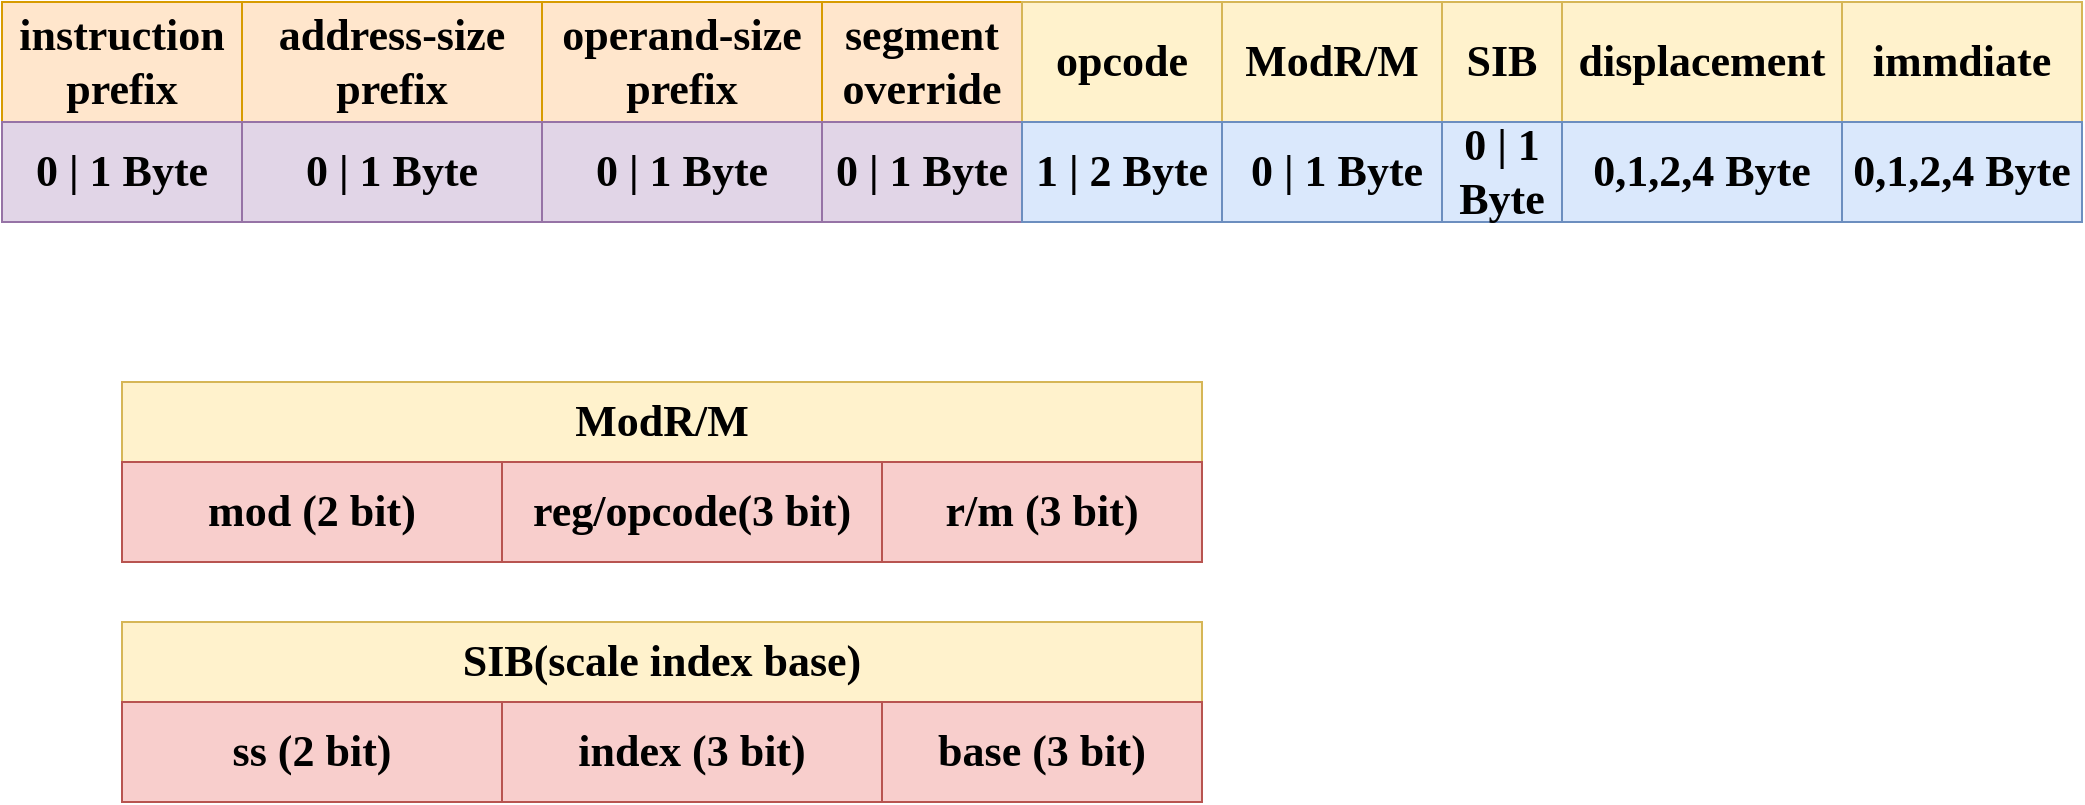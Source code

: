 <mxfile version="14.5.1" type="device"><diagram id="HHKNbrYyO48zTesCmUBh" name="第 1 页"><mxGraphModel dx="1024" dy="584" grid="1" gridSize="10" guides="1" tooltips="1" connect="1" arrows="1" fold="1" page="1" pageScale="1" pageWidth="827" pageHeight="1169" math="0" shadow="0"><root><mxCell id="0"/><mxCell id="1" parent="0"/><mxCell id="BdkCUJGPKyhjvpH4rHri-1" value="&lt;b style=&quot;font-size: 22px&quot;&gt;&lt;font face=&quot;Comic Sans MS&quot; style=&quot;font-size: 22px&quot;&gt;instruction&lt;br&gt;prefix&lt;/font&gt;&lt;/b&gt;" style="rounded=0;whiteSpace=wrap;html=1;fillColor=#ffe6cc;strokeColor=#d79b00;" vertex="1" parent="1"><mxGeometry x="80" y="200" width="120" height="60" as="geometry"/></mxCell><mxCell id="BdkCUJGPKyhjvpH4rHri-2" value="&lt;b style=&quot;font-size: 22px&quot;&gt;&lt;font face=&quot;Comic Sans MS&quot; style=&quot;font-size: 22px&quot;&gt;address-size&lt;br&gt;prefix&lt;/font&gt;&lt;/b&gt;" style="rounded=0;whiteSpace=wrap;html=1;fillColor=#ffe6cc;strokeColor=#d79b00;" vertex="1" parent="1"><mxGeometry x="200" y="200" width="150" height="60" as="geometry"/></mxCell><mxCell id="BdkCUJGPKyhjvpH4rHri-3" value="&lt;b style=&quot;font-size: 22px&quot;&gt;&lt;font face=&quot;Comic Sans MS&quot; style=&quot;font-size: 22px&quot;&gt;operand-size&lt;br&gt;prefix&lt;/font&gt;&lt;/b&gt;" style="rounded=0;whiteSpace=wrap;html=1;fillColor=#ffe6cc;strokeColor=#d79b00;" vertex="1" parent="1"><mxGeometry x="350" y="200" width="140" height="60" as="geometry"/></mxCell><mxCell id="BdkCUJGPKyhjvpH4rHri-4" value="&lt;b style=&quot;font-size: 22px&quot;&gt;&lt;font face=&quot;Comic Sans MS&quot; style=&quot;font-size: 22px&quot;&gt;segment&lt;br&gt;override&lt;br&gt;&lt;/font&gt;&lt;/b&gt;" style="rounded=0;whiteSpace=wrap;html=1;fillColor=#ffe6cc;strokeColor=#d79b00;" vertex="1" parent="1"><mxGeometry x="490" y="200" width="100" height="60" as="geometry"/></mxCell><mxCell id="BdkCUJGPKyhjvpH4rHri-5" value="&lt;font face=&quot;Comic Sans MS&quot;&gt;&lt;span style=&quot;font-size: 22px&quot;&gt;&lt;b&gt;SIB&lt;/b&gt;&lt;/span&gt;&lt;/font&gt;" style="rounded=0;whiteSpace=wrap;html=1;fillColor=#fff2cc;strokeColor=#d6b656;" vertex="1" parent="1"><mxGeometry x="800" y="200" width="60" height="60" as="geometry"/></mxCell><mxCell id="BdkCUJGPKyhjvpH4rHri-6" value="&lt;font face=&quot;Comic Sans MS&quot;&gt;&lt;span style=&quot;font-size: 22px&quot;&gt;&lt;b&gt;ModR/M&lt;/b&gt;&lt;/span&gt;&lt;/font&gt;" style="rounded=0;whiteSpace=wrap;html=1;fillColor=#fff2cc;strokeColor=#d6b656;" vertex="1" parent="1"><mxGeometry x="690" y="200" width="110" height="60" as="geometry"/></mxCell><mxCell id="BdkCUJGPKyhjvpH4rHri-7" value="&lt;font face=&quot;Comic Sans MS&quot;&gt;&lt;span style=&quot;font-size: 22px&quot;&gt;&lt;b&gt;opcode&lt;/b&gt;&lt;/span&gt;&lt;/font&gt;" style="rounded=0;whiteSpace=wrap;html=1;fillColor=#fff2cc;strokeColor=#d6b656;" vertex="1" parent="1"><mxGeometry x="590" y="200" width="100" height="60" as="geometry"/></mxCell><mxCell id="BdkCUJGPKyhjvpH4rHri-8" value="&lt;font face=&quot;Comic Sans MS&quot;&gt;&lt;span style=&quot;font-size: 22px&quot;&gt;&lt;b&gt;displacement&lt;/b&gt;&lt;/span&gt;&lt;/font&gt;" style="rounded=0;whiteSpace=wrap;html=1;fillColor=#fff2cc;strokeColor=#d6b656;" vertex="1" parent="1"><mxGeometry x="860" y="200" width="140" height="60" as="geometry"/></mxCell><mxCell id="BdkCUJGPKyhjvpH4rHri-9" value="&lt;font face=&quot;Comic Sans MS&quot;&gt;&lt;span style=&quot;font-size: 22px&quot;&gt;&lt;b&gt;immdiate&lt;/b&gt;&lt;/span&gt;&lt;/font&gt;" style="rounded=0;whiteSpace=wrap;html=1;fillColor=#fff2cc;strokeColor=#d6b656;" vertex="1" parent="1"><mxGeometry x="1000" y="200" width="120" height="60" as="geometry"/></mxCell><mxCell id="BdkCUJGPKyhjvpH4rHri-10" value="&lt;b&gt;&lt;font face=&quot;Comic Sans MS&quot; style=&quot;font-size: 22px&quot;&gt;0 | 1 Byte&lt;/font&gt;&lt;/b&gt;" style="rounded=0;whiteSpace=wrap;html=1;fillColor=#e1d5e7;strokeColor=#9673a6;" vertex="1" parent="1"><mxGeometry x="80" y="260" width="120" height="50" as="geometry"/></mxCell><mxCell id="BdkCUJGPKyhjvpH4rHri-11" value="&lt;b&gt;&lt;font face=&quot;Comic Sans MS&quot; style=&quot;font-size: 22px&quot;&gt;0 | 1 Byte&lt;/font&gt;&lt;/b&gt;" style="rounded=0;whiteSpace=wrap;html=1;fillColor=#e1d5e7;strokeColor=#9673a6;" vertex="1" parent="1"><mxGeometry x="350" y="260" width="140" height="50" as="geometry"/></mxCell><mxCell id="BdkCUJGPKyhjvpH4rHri-12" value="&lt;b&gt;&lt;font face=&quot;Comic Sans MS&quot; style=&quot;font-size: 22px&quot;&gt;0 | 1 Byte&lt;/font&gt;&lt;/b&gt;" style="rounded=0;whiteSpace=wrap;html=1;fillColor=#e1d5e7;strokeColor=#9673a6;" vertex="1" parent="1"><mxGeometry x="490" y="260" width="100" height="50" as="geometry"/></mxCell><mxCell id="BdkCUJGPKyhjvpH4rHri-13" value="&lt;b&gt;&lt;font face=&quot;Comic Sans MS&quot; style=&quot;font-size: 22px&quot;&gt;1 | 2 Byte&lt;/font&gt;&lt;/b&gt;" style="rounded=0;whiteSpace=wrap;html=1;fillColor=#dae8fc;strokeColor=#6c8ebf;" vertex="1" parent="1"><mxGeometry x="590" y="260" width="100" height="50" as="geometry"/></mxCell><mxCell id="BdkCUJGPKyhjvpH4rHri-14" value="&lt;b&gt;&lt;font face=&quot;Comic Sans MS&quot; style=&quot;font-size: 22px&quot;&gt;0 | 1 Byte&lt;/font&gt;&lt;/b&gt;" style="rounded=0;whiteSpace=wrap;html=1;fillColor=#dae8fc;strokeColor=#6c8ebf;" vertex="1" parent="1"><mxGeometry x="690" y="260" width="115" height="50" as="geometry"/></mxCell><mxCell id="BdkCUJGPKyhjvpH4rHri-15" value="&lt;b&gt;&lt;font face=&quot;Comic Sans MS&quot; style=&quot;font-size: 22px&quot;&gt;0 | 1 Byte&lt;/font&gt;&lt;/b&gt;" style="rounded=0;whiteSpace=wrap;html=1;fillColor=#dae8fc;strokeColor=#6c8ebf;" vertex="1" parent="1"><mxGeometry x="800" y="260" width="60" height="50" as="geometry"/></mxCell><mxCell id="BdkCUJGPKyhjvpH4rHri-16" value="&lt;b&gt;&lt;font face=&quot;Comic Sans MS&quot; style=&quot;font-size: 22px&quot;&gt;0,1,2,4 Byte&lt;/font&gt;&lt;/b&gt;" style="rounded=0;whiteSpace=wrap;html=1;fillColor=#dae8fc;strokeColor=#6c8ebf;" vertex="1" parent="1"><mxGeometry x="1000" y="260" width="120" height="50" as="geometry"/></mxCell><mxCell id="BdkCUJGPKyhjvpH4rHri-18" value="&lt;b&gt;&lt;font face=&quot;Comic Sans MS&quot; style=&quot;font-size: 22px&quot;&gt;0,1,2,4 Byte&lt;/font&gt;&lt;/b&gt;" style="rounded=0;whiteSpace=wrap;html=1;fillColor=#dae8fc;strokeColor=#6c8ebf;" vertex="1" parent="1"><mxGeometry x="860" y="260" width="140" height="50" as="geometry"/></mxCell><mxCell id="BdkCUJGPKyhjvpH4rHri-19" value="&lt;b&gt;&lt;font face=&quot;Comic Sans MS&quot; style=&quot;font-size: 22px&quot;&gt;0 | 1 Byte&lt;/font&gt;&lt;/b&gt;" style="rounded=0;whiteSpace=wrap;html=1;fillColor=#e1d5e7;strokeColor=#9673a6;" vertex="1" parent="1"><mxGeometry x="200" y="260" width="150" height="50" as="geometry"/></mxCell><mxCell id="BdkCUJGPKyhjvpH4rHri-20" value="&lt;font face=&quot;Comic Sans MS&quot;&gt;&lt;span style=&quot;font-size: 22px&quot;&gt;&lt;b&gt;ModR/M&lt;/b&gt;&lt;/span&gt;&lt;/font&gt;" style="rounded=0;whiteSpace=wrap;html=1;fillColor=#fff2cc;strokeColor=#d6b656;" vertex="1" parent="1"><mxGeometry x="140" y="390" width="540" height="40" as="geometry"/></mxCell><mxCell id="BdkCUJGPKyhjvpH4rHri-21" value="&lt;b&gt;&lt;font face=&quot;Comic Sans MS&quot; style=&quot;font-size: 22px&quot;&gt;mod (2 bit)&lt;/font&gt;&lt;/b&gt;" style="rounded=0;whiteSpace=wrap;html=1;fillColor=#f8cecc;strokeColor=#b85450;" vertex="1" parent="1"><mxGeometry x="140" y="430" width="190" height="50" as="geometry"/></mxCell><mxCell id="BdkCUJGPKyhjvpH4rHri-22" value="&lt;b&gt;&lt;font face=&quot;Comic Sans MS&quot; style=&quot;font-size: 22px&quot;&gt;r/m (3 bit)&lt;/font&gt;&lt;/b&gt;" style="rounded=0;whiteSpace=wrap;html=1;fillColor=#f8cecc;strokeColor=#b85450;" vertex="1" parent="1"><mxGeometry x="520" y="430" width="160" height="50" as="geometry"/></mxCell><mxCell id="BdkCUJGPKyhjvpH4rHri-23" value="&lt;b&gt;&lt;font face=&quot;Comic Sans MS&quot; style=&quot;font-size: 22px&quot;&gt;reg/opcode(3 bit)&lt;/font&gt;&lt;/b&gt;" style="rounded=0;whiteSpace=wrap;html=1;fillColor=#f8cecc;strokeColor=#b85450;" vertex="1" parent="1"><mxGeometry x="330" y="430" width="190" height="50" as="geometry"/></mxCell><mxCell id="BdkCUJGPKyhjvpH4rHri-24" value="&lt;font face=&quot;Comic Sans MS&quot;&gt;&lt;span style=&quot;font-size: 22px&quot;&gt;&lt;b&gt;SIB(scale index base)&lt;/b&gt;&lt;/span&gt;&lt;/font&gt;" style="rounded=0;whiteSpace=wrap;html=1;fillColor=#fff2cc;strokeColor=#d6b656;" vertex="1" parent="1"><mxGeometry x="140" y="510" width="540" height="40" as="geometry"/></mxCell><mxCell id="BdkCUJGPKyhjvpH4rHri-25" value="&lt;b&gt;&lt;font face=&quot;Comic Sans MS&quot; style=&quot;font-size: 22px&quot;&gt;ss (2 bit)&lt;/font&gt;&lt;/b&gt;" style="rounded=0;whiteSpace=wrap;html=1;fillColor=#f8cecc;strokeColor=#b85450;" vertex="1" parent="1"><mxGeometry x="140" y="550" width="190" height="50" as="geometry"/></mxCell><mxCell id="BdkCUJGPKyhjvpH4rHri-26" value="&lt;b&gt;&lt;font face=&quot;Comic Sans MS&quot; style=&quot;font-size: 22px&quot;&gt;base (3 bit)&lt;/font&gt;&lt;/b&gt;" style="rounded=0;whiteSpace=wrap;html=1;fillColor=#f8cecc;strokeColor=#b85450;" vertex="1" parent="1"><mxGeometry x="520" y="550" width="160" height="50" as="geometry"/></mxCell><mxCell id="BdkCUJGPKyhjvpH4rHri-27" value="&lt;b&gt;&lt;font face=&quot;Comic Sans MS&quot; style=&quot;font-size: 22px&quot;&gt;index (3 bit)&lt;/font&gt;&lt;/b&gt;" style="rounded=0;whiteSpace=wrap;html=1;fillColor=#f8cecc;strokeColor=#b85450;" vertex="1" parent="1"><mxGeometry x="330" y="550" width="190" height="50" as="geometry"/></mxCell></root></mxGraphModel></diagram></mxfile>